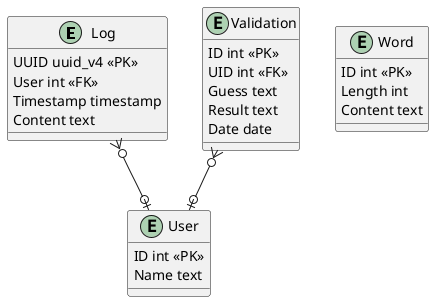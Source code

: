 @startuml DataModel
entity Log {
    UUID uuid_v4 <<PK>>
    User int <<FK>>
    Timestamp timestamp
    Content text
}

entity Word {
    ID int <<PK>>
    Length int
    Content text
}

entity User {
    ID int <<PK>>
    Name text
}

entity Validation {
    ID int <<PK>>
    UID int <<FK>>
    Guess text
    Result text
    Date date
    /' Constraint kell, ahol is nem lehet 6-nál több
       record, ahol a dátum és a UID megegyezik. '/
}

Validation }o--o| User
Log }o--o| User
@enduml
